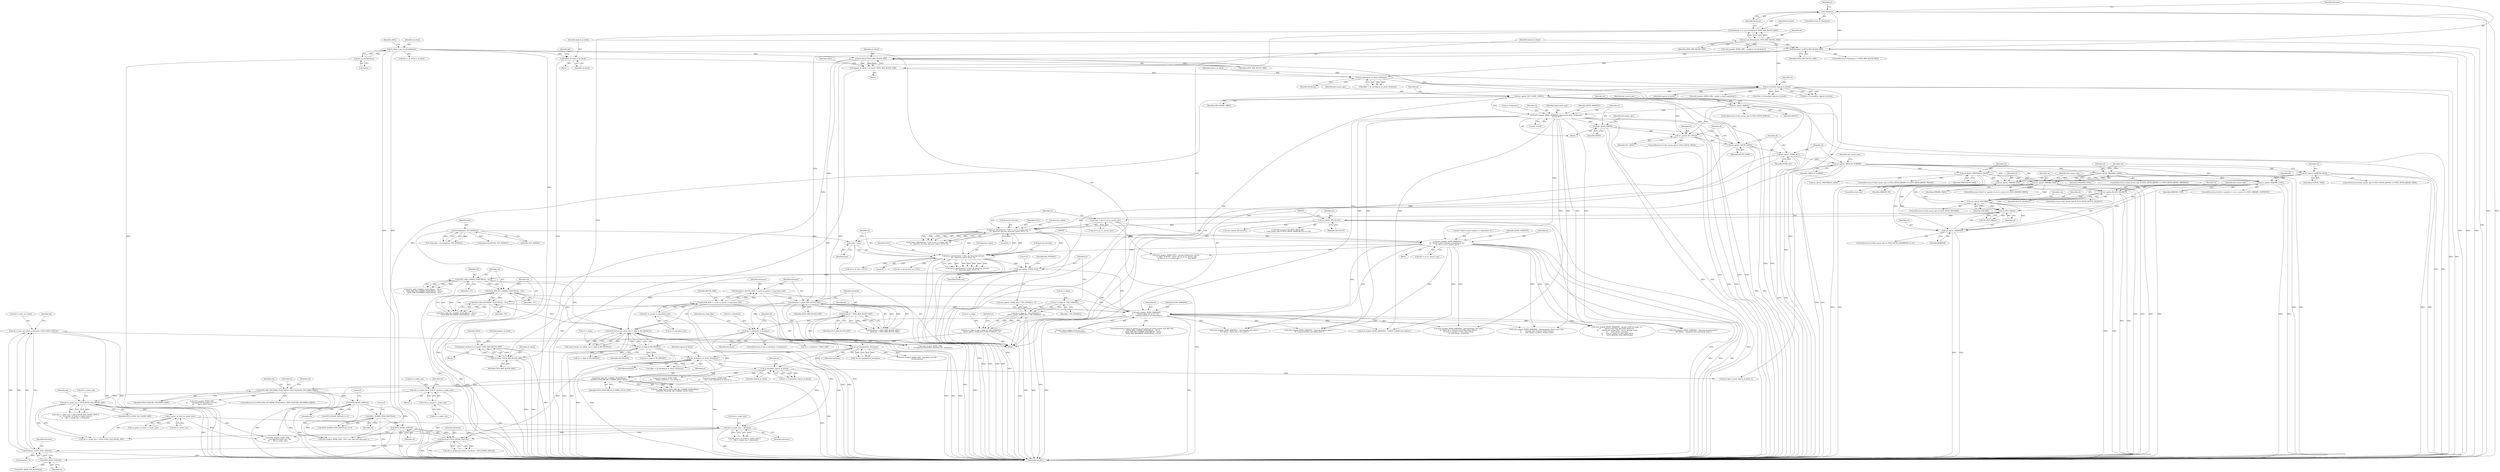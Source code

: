 digraph "0_linux_0449641130f5652b344ef6fa39fa019d7e94660a@pointer" {
"1000916" [label="(Call,sbi->s_desc_per_block = blocksize / EXT4_DESC_SIZE(sb))"];
"1000920" [label="(Call,blocksize / EXT4_DESC_SIZE(sb))"];
"1000894" [label="(Call,blocksize / EXT4_INODE_SIZE(sb))"];
"1000788" [label="(Call,sbi->s_inode_size > blocksize)"];
"1000784" [label="(Call,is_power_of_2(sbi->s_inode_size))"];
"1000777" [label="(Call,sbi->s_inode_size < EXT4_GOOD_OLD_INODE_SIZE)"];
"1000759" [label="(Call,sbi->s_inode_size = le16_to_cpu(es->s_inode_size))"];
"1000763" [label="(Call,le16_to_cpu(es->s_inode_size))"];
"1000643" [label="(Call,sb->s_blocksize != blocksize)"];
"1000629" [label="(Call,blocksize < EXT4_MIN_BLOCK_SIZE)"];
"1000619" [label="(Call,blocksize = BLOCK_SIZE << le32_to_cpu(es->s_log_block_size))"];
"1000621" [label="(Call,BLOCK_SIZE << le32_to_cpu(es->s_log_block_size))"];
"1000623" [label="(Call,le32_to_cpu(es->s_log_block_size))"];
"1000291" [label="(Call,sb_block * EXT4_MIN_BLOCK_SIZE)"];
"1000139" [label="(Call,sb_block = get_sb_block(&data))"];
"1000141" [label="(Call,get_sb_block(&data))"];
"1000285" [label="(Call,blocksize != EXT4_MIN_BLOCK_SIZE)"];
"1000276" [label="(Call,!blocksize)"];
"1000270" [label="(Call,blocksize = sb_min_blocksize(sb, EXT4_MIN_BLOCK_SIZE))"];
"1000272" [label="(Call,sb_min_blocksize(sb, EXT4_MIN_BLOCK_SIZE))"];
"1000632" [label="(Call,blocksize > EXT4_MAX_BLOCK_SIZE)"];
"1000670" [label="(Call,do_div(logical_sb_block, blocksize))"];
"1000663" [label="(Call,logical_sb_block = sb_block * EXT4_MIN_BLOCK_SIZE)"];
"1000665" [label="(Call,sb_block * EXT4_MIN_BLOCK_SIZE)"];
"1000651" [label="(Call,sb_set_blocksize(sb, blocksize))"];
"1000611" [label="(Call,ext4_feature_set_ok(sb, (sb->s_flags & MS_RDONLY)))"];
"1000599" [label="(Call,EXT4_HAS_RO_COMPAT_FEATURE(sb, ~0U))"];
"1000595" [label="(Call,EXT4_HAS_COMPAT_FEATURE(sb, ~0U))"];
"1000581" [label="(Call,test_opt(sb, POSIX_ACL))"];
"1000558" [label="(Call,parse_options((char *) data, sb, &journal_devnum,\n\t\t\t   &journal_ioprio, NULL, 0))"];
"1000559" [label="(Call,(char *) data)"];
"1000128" [label="(Call,kstrdup(data, GFP_KERNEL))"];
"1000547" [label="(Call,ext4_msg(sb, KERN_WARNING,\n\t\t\t \"failed to parse options in superblock: %s\",\n\t\t\t sbi->s_es->s_mount_opts))"];
"1000531" [label="(Call,parse_options((char *) sbi->s_es->s_mount_opts, sb,\n\t\t\t   &journal_devnum, &journal_ioprio, NULL, 0))"];
"1000532" [label="(Call,(char *) sbi->s_es->s_mount_opts)"];
"1000519" [label="(Call,IS_EXT3_SB(sb))"];
"1000464" [label="(Call,set_opt(sb, BLOCK_VALIDITY))"];
"1000457" [label="(Call,set_opt(sb, ERRORS_RO))"];
"1000408" [label="(Call,set_opt(sb, JOURNAL_DATA))"];
"1000399" [label="(Call,set_opt(sb, MBLK_IO_SUBMIT))"];
"1000396" [label="(Call,set_opt(sb, POSIX_ACL))"];
"1000393" [label="(Call,set_opt(sb, XATTR_USER))"];
"1000390" [label="(Call,set_opt(sb, NO_UID32))"];
"1000362" [label="(Call,set_opt(sb, INIT_INODE_TABLE))"];
"1000308" [label="(Call,sb_bread(sb, logical_sb_block))"];
"1000301" [label="(Call,logical_sb_block = sb_block)"];
"1000296" [label="(Call,do_div(logical_sb_block, blocksize))"];
"1000289" [label="(Call,logical_sb_block = sb_block * EXT4_MIN_BLOCK_SIZE)"];
"1000369" [label="(Call,set_opt(sb, DEBUG))"];
"1000383" [label="(Call,set_opt(sb, GRPID))"];
"1000377" [label="(Call,ext4_msg(sb, KERN_WARNING, deprecated_msg, \"bsdgroups\",\n\t\t\t\"2.6.38\"))"];
"1000418" [label="(Call,set_opt(sb, ORDERED_DATA))"];
"1000428" [label="(Call,set_opt(sb, WRITEBACK_DATA))"];
"1000440" [label="(Call,set_opt(sb, ERRORS_PANIC))"];
"1000453" [label="(Call,set_opt(sb, ERRORS_CONT))"];
"1000471" [label="(Call,set_opt(sb, DISCARD))"];
"1000513" [label="(Call,set_opt(sb, BARRIER))"];
"1000526" [label="(Call,set_opt(sb, DELALLOC))"];
"1000602" [label="(Call,EXT4_HAS_INCOMPAT_FEATURE(sb, ~0U))"];
"1000605" [label="(Call,ext4_msg(sb, KERN_WARNING,\n\t\t       \"feature flags set on rev 0 fs, \"\n\t\t       \"running e2fsck is recommended\"))"];
"1000613" [label="(Call,sb->s_flags & MS_RDONLY)"];
"1000570" [label="(Call,sb->s_flags = (sb->s_flags & ~MS_POSIXACL) |\n\t\t(test_opt(sb, POSIX_ACL) ? MS_POSIXACL : 0))"];
"1000574" [label="(Call,(sb->s_flags & ~MS_POSIXACL) |\n\t\t(test_opt(sb, POSIX_ACL) ? MS_POSIXACL : 0))"];
"1000575" [label="(Call,sb->s_flags & ~MS_POSIXACL)"];
"1000896" [label="(Call,EXT4_INODE_SIZE(sb))"];
"1000882" [label="(Call,EXT4_INODE_SIZE(sb))"];
"1000826" [label="(Call,EXT4_HAS_INCOMPAT_FEATURE(sb, EXT4_FEATURE_INCOMPAT_64BIT))"];
"1000718" [label="(Call,EXT4_HAS_RO_COMPAT_FEATURE(sb,\n\t\t\t\tEXT4_FEATURE_RO_COMPAT_HUGE_FILE))"];
"1000675" [label="(Call,sb_bread(sb, logical_sb_block))"];
"1000886" [label="(Call,EXT4_INODES_PER_GROUP(sb))"];
"1000922" [label="(Call,EXT4_DESC_SIZE(sb))"];
"1000781" [label="(Identifier,EXT4_GOOD_OLD_INODE_SIZE)"];
"1000547" [label="(Call,ext4_msg(sb, KERN_WARNING,\n\t\t\t \"failed to parse options in superblock: %s\",\n\t\t\t sbi->s_es->s_mount_opts))"];
"1002211" [label="(Call,sb->s_fs_info = NULL)"];
"1000769" [label="(Identifier,sbi)"];
"1000666" [label="(Identifier,sb_block)"];
"1000778" [label="(Call,sbi->s_inode_size)"];
"1000519" [label="(Call,IS_EXT3_SB(sb))"];
"1001532" [label="(Call,sb->s_flags & MS_RDONLY)"];
"1000600" [label="(Identifier,sb)"];
"1000622" [label="(Identifier,BLOCK_SIZE)"];
"1000563" [label="(Call,&journal_devnum)"];
"1000431" [label="(ControlStructure,if (le16_to_cpu(sbi->s_es->s_errors) == EXT4_ERRORS_PANIC))"];
"1000583" [label="(Identifier,POSIX_ACL)"];
"1000276" [label="(Call,!blocksize)"];
"1000633" [label="(Identifier,blocksize)"];
"1001165" [label="(Call,ext4_msg(sb, KERN_WARNING, \"groups count too large: %u \"\n\t\t       \"(block count %llu, first data block %u, \"\n\t\t       \"blocks per group %lu)\", sbi->s_groups_count,\n\t\t       ext4_blocks_count(es),\n\t\t       le32_to_cpu(es->s_first_data_block),\n\t\t       EXT4_BLOCKS_PER_GROUP(sb)))"];
"1000382" [label="(Literal,\"2.6.38\")"];
"1000897" [label="(Identifier,sb)"];
"1000430" [label="(Identifier,WRITEBACK_DATA)"];
"1000881" [label="(Call,EXT4_INODE_SIZE(sb) == 0)"];
"1001898" [label="(Call,ext4_msg(sb, KERN_WARNING, \"Ignoring dioread_nolock \"\n\t\t\t\t\"option - block size is too small\"))"];
"1000884" [label="(Literal,0)"];
"1000604" [label="(Identifier,~0U)"];
"1000883" [label="(Identifier,sb)"];
"1000270" [label="(Call,blocksize = sb_min_blocksize(sb, EXT4_MIN_BLOCK_SIZE))"];
"1000717" [label="(Identifier,has_huge_files)"];
"1000130" [label="(Identifier,GFP_KERNEL)"];
"1000653" [label="(Identifier,blocksize)"];
"1000716" [label="(Call,has_huge_files = EXT4_HAS_RO_COMPAT_FEATURE(sb,\n\t\t\t\tEXT4_FEATURE_RO_COMPAT_HUGE_FILE))"];
"1000665" [label="(Call,sb_block * EXT4_MIN_BLOCK_SIZE)"];
"1000585" [label="(Literal,0)"];
"1000271" [label="(Identifier,blocksize)"];
"1000580" [label="(Call,test_opt(sb, POSIX_ACL) ? MS_POSIXACL : 0)"];
"1000176" [label="(Call,kzalloc(sizeof(*sbi), GFP_KERNEL))"];
"1000378" [label="(Identifier,sb)"];
"1000634" [label="(Identifier,EXT4_MAX_BLOCK_SIZE)"];
"1000469" [label="(Identifier,def_mount_opts)"];
"1000624" [label="(Call,es->s_log_block_size)"];
"1000632" [label="(Call,blocksize > EXT4_MAX_BLOCK_SIZE)"];
"1000890" [label="(Call,sbi->s_inodes_per_block = blocksize / EXT4_INODE_SIZE(sb))"];
"1000603" [label="(Identifier,sb)"];
"1000568" [label="(Literal,0)"];
"1000567" [label="(Identifier,NULL)"];
"1000546" [label="(Block,)"];
"1000419" [label="(Identifier,sb)"];
"1000528" [label="(Identifier,DELALLOC)"];
"1000558" [label="(Call,parse_options((char *) data, sb, &journal_devnum,\n\t\t\t   &journal_ioprio, NULL, 0))"];
"1000280" [label="(Identifier,sb)"];
"1000457" [label="(Call,set_opt(sb, ERRORS_RO))"];
"1000436" [label="(Identifier,sbi)"];
"1000785" [label="(Call,sbi->s_inode_size)"];
"1000458" [label="(Identifier,sb)"];
"1000916" [label="(Call,sbi->s_desc_per_block = blocksize / EXT4_DESC_SIZE(sb))"];
"1000777" [label="(Call,sbi->s_inode_size < EXT4_GOOD_OLD_INODE_SIZE)"];
"1000397" [label="(Identifier,sb)"];
"1000388" [label="(Identifier,def_mount_opts)"];
"1000579" [label="(Identifier,~MS_POSIXACL)"];
"1000596" [label="(Identifier,sb)"];
"1000782" [label="(Call,(!is_power_of_2(sbi->s_inode_size)) ||\n\t\t    (sbi->s_inode_size > blocksize))"];
"1000942" [label="(Call,EXT4_ADDR_PER_BLOCK(sb))"];
"1000384" [label="(Identifier,sb)"];
"1000275" [label="(ControlStructure,if (!blocksize))"];
"1000285" [label="(Call,blocksize != EXT4_MIN_BLOCK_SIZE)"];
"1000377" [label="(Call,ext4_msg(sb, KERN_WARNING, deprecated_msg, \"bsdgroups\",\n\t\t\t\"2.6.38\"))"];
"1000549" [label="(Identifier,KERN_WARNING)"];
"1000534" [label="(Call,sbi->s_es->s_mount_opts)"];
"1000367" [label="(Identifier,def_mount_opts)"];
"1000530" [label="(Call,!parse_options((char *) sbi->s_es->s_mount_opts, sb,\n\t\t\t   &journal_devnum, &journal_ioprio, NULL, 0))"];
"1000595" [label="(Call,EXT4_HAS_COMPAT_FEATURE(sb, ~0U))"];
"1001865" [label="(Call,ext4_msg(sb, KERN_WARNING, \"Ignoring delalloc option - \"\n\t\t\t \"requested data journaling mode\"))"];
"1000594" [label="(Call,EXT4_HAS_COMPAT_FEATURE(sb, ~0U) ||\n\t     EXT4_HAS_RO_COMPAT_FEATURE(sb, ~0U) ||\n\t     EXT4_HAS_INCOMPAT_FEATURE(sb, ~0U))"];
"1000551" [label="(Call,sbi->s_es->s_mount_opts)"];
"1000309" [label="(Identifier,sb)"];
"1000786" [label="(Identifier,sbi)"];
"1000559" [label="(Call,(char *) data)"];
"1000888" [label="(Literal,0)"];
"1000362" [label="(Call,set_opt(sb, INIT_INODE_TABLE))"];
"1000279" [label="(Call,ext4_msg(sb, KERN_ERR, \"unable to set blocksize\"))"];
"1000289" [label="(Call,logical_sb_block = sb_block * EXT4_MIN_BLOCK_SIZE)"];
"1000561" [label="(Identifier,data)"];
"1000651" [label="(Call,sb_set_blocksize(sb, blocksize))"];
"1000917" [label="(Call,sbi->s_desc_per_block)"];
"1000126" [label="(Call,*orig_data = kstrdup(data, GFP_KERNEL))"];
"1001856" [label="(Call,test_opt(sb, DELALLOC))"];
"1000476" [label="(Identifier,sbi)"];
"1000584" [label="(Identifier,MS_POSIXACL)"];
"1000520" [label="(Identifier,sb)"];
"1000544" [label="(Identifier,NULL)"];
"1000467" [label="(ControlStructure,if (def_mount_opts & EXT4_DEFM_DISCARD))"];
"1000788" [label="(Call,sbi->s_inode_size > blocksize)"];
"1000759" [label="(Call,sbi->s_inode_size = le16_to_cpu(es->s_inode_size))"];
"1000147" [label="(Identifier,offset)"];
"1000527" [label="(Identifier,sb)"];
"1000574" [label="(Call,(sb->s_flags & ~MS_POSIXACL) |\n\t\t(test_opt(sb, POSIX_ACL) ? MS_POSIXACL : 0))"];
"1000682" [label="(Call,ext4_msg(sb, KERN_ERR,\n\t\t\t       \"Can't read superblock on 2nd try\"))"];
"1000664" [label="(Identifier,logical_sb_block)"];
"1000720" [label="(Identifier,EXT4_FEATURE_RO_COMPAT_HUGE_FILE)"];
"1000636" [label="(Call,ext4_msg(sb, KERN_ERR,\n\t\t       \"Unsupported filesystem blocksize %d\", blocksize))"];
"1001223" [label="(Call,sbi->s_group_desc == NULL)"];
"1000545" [label="(Literal,0)"];
"1000442" [label="(Identifier,ERRORS_PANIC)"];
"1000516" [label="(ControlStructure,if (!IS_EXT3_SB(sb) &&\n\t    ((def_mount_opts & EXT4_DEFM_NODELALLOC) == 0)))"];
"1000676" [label="(Identifier,sb)"];
"1000623" [label="(Call,le32_to_cpu(es->s_log_block_size))"];
"1000401" [label="(Identifier,MBLK_IO_SUBMIT)"];
"1000429" [label="(Identifier,sb)"];
"1001772" [label="(Call,sb->s_flags & MS_RDONLY)"];
"1000673" [label="(Call,bh = sb_bread(sb, logical_sb_block))"];
"1000718" [label="(Call,EXT4_HAS_RO_COMPAT_FEATURE(sb,\n\t\t\t\tEXT4_FEATURE_RO_COMPAT_HUGE_FILE))"];
"1000789" [label="(Call,sbi->s_inode_size)"];
"1000532" [label="(Call,(char *) sbi->s_es->s_mount_opts)"];
"1000894" [label="(Call,blocksize / EXT4_INODE_SIZE(sb))"];
"1001551" [label="(Call,set_opt(sb, WRITEBACK_DATA))"];
"1000644" [label="(Call,sb->s_blocksize)"];
"1002227" [label="(MethodReturn,RET)"];
"1000286" [label="(Identifier,blocksize)"];
"1000455" [label="(Identifier,ERRORS_CONT)"];
"1000619" [label="(Call,blocksize = BLOCK_SIZE << le32_to_cpu(es->s_log_block_size))"];
"1000758" [label="(Block,)"];
"1000548" [label="(Identifier,sb)"];
"1000655" [label="(Call,ext4_msg(sb, KERN_ERR, \"bad block size %d\",\n\t\t\t\t\tblocksize))"];
"1000652" [label="(Identifier,sb)"];
"1000227" [label="(Call,sbi->s_sb_block = sb_block)"];
"1000273" [label="(Identifier,sb)"];
"1000531" [label="(Call,parse_options((char *) sbi->s_es->s_mount_opts, sb,\n\t\t\t   &journal_devnum, &journal_ioprio, NULL, 0))"];
"1000526" [label="(Call,set_opt(sb, DELALLOC))"];
"1000472" [label="(Identifier,sb)"];
"1000312" [label="(Call,ext4_msg(sb, KERN_ERR, \"unable to read superblock\"))"];
"1000606" [label="(Identifier,sb)"];
"1000370" [label="(Identifier,sb)"];
"1000139" [label="(Call,sb_block = get_sb_block(&data))"];
"1000581" [label="(Call,test_opt(sb, POSIX_ACL))"];
"1001023" [label="(Call,blocksize * 8)"];
"1000620" [label="(Identifier,blocksize)"];
"1000456" [label="(ControlStructure,else)"];
"1000392" [label="(Identifier,NO_UID32)"];
"1000374" [label="(Identifier,def_mount_opts)"];
"1000514" [label="(Identifier,sb)"];
"1000408" [label="(Call,set_opt(sb, JOURNAL_DATA))"];
"1000441" [label="(Identifier,sb)"];
"1000711" [label="(Call,ext4_msg(sb, KERN_ERR,\n\t\t\t       \"Magic mismatch, very weird!\"))"];
"1000297" [label="(Identifier,logical_sb_block)"];
"1000668" [label="(Call,offset = do_div(logical_sb_block, blocksize))"];
"1000576" [label="(Call,sb->s_flags)"];
"1000828" [label="(Identifier,EXT4_FEATURE_INCOMPAT_64BIT)"];
"1000613" [label="(Call,sb->s_flags & MS_RDONLY)"];
"1000396" [label="(Call,set_opt(sb, POSIX_ACL))"];
"1000295" [label="(Identifier,offset)"];
"1000612" [label="(Identifier,sb)"];
"1002034" [label="(Call,ext4_msg(sb, KERN_INFO, \"mounted filesystem with%s. \"\n \t\t \"Opts: %s%s%s\", descr, sbi->s_es->s_mount_opts,\n \t\t *sbi->s_es->s_mount_opts ? \"; \" : \"\", orig_data))"];
"1000608" [label="(Literal,\"feature flags set on rev 0 fs, \"\n\t\t       \"running e2fsck is recommended\")"];
"1000860" [label="(Identifier,sbi)"];
"1000926" [label="(Identifier,sbi)"];
"1000440" [label="(Call,set_opt(sb, ERRORS_PANIC))"];
"1000849" [label="(Call,ext4_msg(sb, KERN_ERR,\n\t\t\t       \"unsupported descriptor size %lu\",\n\t\t\t       sbi->s_desc_size))"];
"1000614" [label="(Call,sb->s_flags)"];
"1000647" [label="(Identifier,blocksize)"];
"1000383" [label="(Call,set_opt(sb, GRPID))"];
"1000607" [label="(Identifier,KERN_WARNING)"];
"1000650" [label="(Call,!sb_set_blocksize(sb, blocksize))"];
"1000513" [label="(Call,set_opt(sb, BARRIER))"];
"1000597" [label="(Identifier,~0U)"];
"1000923" [label="(Identifier,sb)"];
"1000792" [label="(Identifier,blocksize)"];
"1000277" [label="(Identifier,blocksize)"];
"1000663" [label="(Call,logical_sb_block = sb_block * EXT4_MIN_BLOCK_SIZE)"];
"1000611" [label="(Call,ext4_feature_set_ok(sb, (sb->s_flags & MS_RDONLY)))"];
"1000124" [label="(Block,)"];
"1000667" [label="(Identifier,EXT4_MIN_BLOCK_SIZE)"];
"1000557" [label="(Call,!parse_options((char *) data, sb, &journal_devnum,\n\t\t\t   &journal_ioprio, NULL, 0))"];
"1000418" [label="(Call,set_opt(sb, ORDERED_DATA))"];
"1000294" [label="(Call,offset = do_div(logical_sb_block, blocksize))"];
"1000617" [label="(Identifier,MS_RDONLY)"];
"1000675" [label="(Call,sb_bread(sb, logical_sb_block))"];
"1000305" [label="(Call,!(bh = sb_bread(sb, logical_sb_block)))"];
"1000473" [label="(Identifier,DISCARD)"];
"1000542" [label="(Call,&journal_ioprio)"];
"1000363" [label="(Identifier,sb)"];
"1000886" [label="(Call,EXT4_INODES_PER_GROUP(sb))"];
"1000292" [label="(Identifier,sb_block)"];
"1000834" [label="(Identifier,sbi)"];
"1000274" [label="(Identifier,EXT4_MIN_BLOCK_SIZE)"];
"1000380" [label="(Identifier,deprecated_msg)"];
"1000672" [label="(Identifier,blocksize)"];
"1000784" [label="(Call,is_power_of_2(sbi->s_inode_size))"];
"1000140" [label="(Identifier,sb_block)"];
"1000582" [label="(Identifier,sb)"];
"1000365" [label="(ControlStructure,if (def_mount_opts & EXT4_DEFM_DEBUG))"];
"1000629" [label="(Call,blocksize < EXT4_MIN_BLOCK_SIZE)"];
"1000371" [label="(Identifier,DEBUG)"];
"1000920" [label="(Call,blocksize / EXT4_DESC_SIZE(sb))"];
"1000129" [label="(Identifier,data)"];
"1000308" [label="(Call,sb_bread(sb, logical_sb_block))"];
"1000539" [label="(Identifier,sb)"];
"1000803" [label="(Call,sbi->s_inode_size > EXT4_GOOD_OLD_INODE_SIZE)"];
"1002076" [label="(Call,ext4_msg(sb, KERN_ERR, \"VFS: Can't find ext4 filesystem\"))"];
"1000507" [label="(ControlStructure,if ((def_mount_opts & EXT4_DEFM_NOBARRIER) == 0))"];
"1000420" [label="(Identifier,ORDERED_DATA)"];
"1000882" [label="(Call,EXT4_INODE_SIZE(sb))"];
"1000376" [label="(Block,)"];
"1000825" [label="(ControlStructure,if (EXT4_HAS_INCOMPAT_FEATURE(sb, EXT4_FEATURE_INCOMPAT_64BIT)))"];
"1000885" [label="(Call,EXT4_INODES_PER_GROUP(sb) == 0)"];
"1000465" [label="(Identifier,sb)"];
"1000794" [label="(Call,ext4_msg(sb, KERN_ERR,\n\t\t\t       \"unsupported inode size: %d\",\n\t\t\t       sbi->s_inode_size))"];
"1000628" [label="(Call,blocksize < EXT4_MIN_BLOCK_SIZE ||\n\t    blocksize > EXT4_MAX_BLOCK_SIZE)"];
"1000307" [label="(Identifier,bh)"];
"1000630" [label="(Identifier,blocksize)"];
"1000369" [label="(Call,set_opt(sb, DEBUG))"];
"1000471" [label="(Call,set_opt(sb, DISCARD))"];
"1000410" [label="(Identifier,JOURNAL_DATA)"];
"1000405" [label="(Identifier,def_mount_opts)"];
"1000398" [label="(Identifier,POSIX_ACL)"];
"1000571" [label="(Call,sb->s_flags)"];
"1001072" [label="(Call,ext4_msg(sb, KERN_WARNING, \"CONFIG_LBDAF not enabled\"))"];
"1000272" [label="(Call,sb_min_blocksize(sb, EXT4_MIN_BLOCK_SIZE))"];
"1000601" [label="(Identifier,~0U)"];
"1000643" [label="(Call,sb->s_blocksize != blocksize)"];
"1000631" [label="(Identifier,EXT4_MIN_BLOCK_SIZE)"];
"1000409" [label="(Identifier,sb)"];
"1000300" [label="(Block,)"];
"1000293" [label="(Identifier,EXT4_MIN_BLOCK_SIZE)"];
"1000128" [label="(Call,kstrdup(data, GFP_KERNEL))"];
"1000570" [label="(Call,sb->s_flags = (sb->s_flags & ~MS_POSIXACL) |\n\t\t(test_opt(sb, POSIX_ACL) ? MS_POSIXACL : 0))"];
"1000562" [label="(Identifier,sb)"];
"1000453" [label="(Call,set_opt(sb, ERRORS_CONT))"];
"1000306" [label="(Call,bh = sb_bread(sb, logical_sb_block))"];
"1000379" [label="(Identifier,KERN_WARNING)"];
"1000444" [label="(ControlStructure,if (le16_to_cpu(sbi->s_es->s_errors) == EXT4_ERRORS_CONTINUE))"];
"1000301" [label="(Call,logical_sb_block = sb_block)"];
"1001124" [label="(Call,ext4_msg(sb, KERN_WARNING, \"bad geometry: first data\"\n\t\t\t \"block %u is beyond end of filesystem (%llu)\",\n\t\t\t le32_to_cpu(es->s_first_data_block),\n\t\t\t ext4_blocks_count(es)))"];
"1000428" [label="(Call,set_opt(sb, WRITEBACK_DATA))"];
"1000381" [label="(Literal,\"bsdgroups\")"];
"1000719" [label="(Identifier,sb)"];
"1000464" [label="(Call,set_opt(sb, BLOCK_VALIDITY))"];
"1000565" [label="(Call,&journal_ioprio)"];
"1000677" [label="(Identifier,logical_sb_block)"];
"1000394" [label="(Identifier,sb)"];
"1000670" [label="(Call,do_div(logical_sb_block, blocksize))"];
"1000393" [label="(Call,set_opt(sb, XATTR_USER))"];
"1000288" [label="(Block,)"];
"1000610" [label="(Call,!ext4_feature_set_ok(sb, (sb->s_flags & MS_RDONLY)))"];
"1000783" [label="(Call,!is_power_of_2(sbi->s_inode_size))"];
"1000895" [label="(Identifier,blocksize)"];
"1000896" [label="(Call,EXT4_INODE_SIZE(sb))"];
"1000290" [label="(Identifier,logical_sb_block)"];
"1000296" [label="(Call,do_div(logical_sb_block, blocksize))"];
"1000671" [label="(Identifier,logical_sb_block)"];
"1000462" [label="(Identifier,def_mount_opts)"];
"1000887" [label="(Identifier,sb)"];
"1000402" [label="(ControlStructure,if ((def_mount_opts & EXT4_DEFM_JMODE) == EXT4_DEFM_JMODE_DATA))"];
"1000291" [label="(Call,sb_block * EXT4_MIN_BLOCK_SIZE)"];
"1000763" [label="(Call,le16_to_cpu(es->s_inode_size))"];
"1000459" [label="(Identifier,ERRORS_RO)"];
"1000399" [label="(Call,set_opt(sb, MBLK_IO_SUBMIT))"];
"1000310" [label="(Identifier,logical_sb_block)"];
"1000298" [label="(Identifier,blocksize)"];
"1000303" [label="(Identifier,sb_block)"];
"1001107" [label="(Call,ext4_msg(sb, KERN_WARNING, \"bad geometry: block count %llu \"\n\t\t       \"exceeds size of device (%llu blocks)\",\n\t\t       ext4_blocks_count(es), blocks_count))"];
"1000412" [label="(ControlStructure,if ((def_mount_opts & EXT4_DEFM_JMODE) == EXT4_DEFM_JMODE_ORDERED))"];
"1000764" [label="(Call,es->s_inode_size)"];
"1000515" [label="(Identifier,BARRIER)"];
"1000550" [label="(Literal,\"failed to parse options in superblock: %s\")"];
"1000395" [label="(Identifier,XATTR_USER)"];
"1000922" [label="(Call,EXT4_DESC_SIZE(sb))"];
"1000642" [label="(ControlStructure,if (sb->s_blocksize != blocksize))"];
"1000598" [label="(Call,EXT4_HAS_RO_COMPAT_FEATURE(sb, ~0U) ||\n\t     EXT4_HAS_INCOMPAT_FEATURE(sb, ~0U))"];
"1000575" [label="(Call,sb->s_flags & ~MS_POSIXACL)"];
"1000386" [label="(ControlStructure,if (def_mount_opts & EXT4_DEFM_UID16))"];
"1000605" [label="(Call,ext4_msg(sb, KERN_WARNING,\n\t\t       \"feature flags set on rev 0 fs, \"\n\t\t       \"running e2fsck is recommended\"))"];
"1000284" [label="(ControlStructure,if (blocksize != EXT4_MIN_BLOCK_SIZE))"];
"1000390" [label="(Call,set_opt(sb, NO_UID32))"];
"1000921" [label="(Identifier,blocksize)"];
"1000466" [label="(Identifier,BLOCK_VALIDITY)"];
"1000760" [label="(Call,sbi->s_inode_size)"];
"1000648" [label="(Block,)"];
"1001884" [label="(Call,ext4_msg(sb, KERN_WARNING, \"Ignoring dioread_nolock \"\n\t\t\t\t\"option - requested data journaling mode\"))"];
"1000391" [label="(Identifier,sb)"];
"1000454" [label="(Identifier,sb)"];
"1000586" [label="(ControlStructure,if (le32_to_cpu(es->s_rev_level) == EXT4_GOOD_OLD_REV &&\n\t    (EXT4_HAS_COMPAT_FEATURE(sb, ~0U) ||\n\t     EXT4_HAS_RO_COMPAT_FEATURE(sb, ~0U) ||\n\t     EXT4_HAS_INCOMPAT_FEATURE(sb, ~0U))))"];
"1000599" [label="(Call,EXT4_HAS_RO_COMPAT_FEATURE(sb, ~0U))"];
"1000518" [label="(Call,!IS_EXT3_SB(sb))"];
"1000669" [label="(Identifier,offset)"];
"1000591" [label="(Identifier,es)"];
"1000142" [label="(Call,&data)"];
"1000540" [label="(Call,&journal_devnum)"];
"1001892" [label="(Call,sb->s_blocksize < PAGE_SIZE)"];
"1000460" [label="(ControlStructure,if (def_mount_opts & EXT4_DEFM_BLOCK_VALIDITY))"];
"1000826" [label="(Call,EXT4_HAS_INCOMPAT_FEATURE(sb, EXT4_FEATURE_INCOMPAT_64BIT))"];
"1000827" [label="(Identifier,sb)"];
"1000141" [label="(Call,get_sb_block(&data))"];
"1000302" [label="(Identifier,logical_sb_block)"];
"1000602" [label="(Call,EXT4_HAS_INCOMPAT_FEATURE(sb, ~0U))"];
"1001261" [label="(Call,descriptor_loc(sb, logical_sb_block, i))"];
"1000621" [label="(Call,BLOCK_SIZE << le32_to_cpu(es->s_log_block_size))"];
"1000385" [label="(Identifier,GRPID)"];
"1000776" [label="(Call,(sbi->s_inode_size < EXT4_GOOD_OLD_INODE_SIZE) ||\n\t\t    (!is_power_of_2(sbi->s_inode_size)) ||\n\t\t    (sbi->s_inode_size > blocksize))"];
"1000287" [label="(Identifier,EXT4_MIN_BLOCK_SIZE)"];
"1000400" [label="(Identifier,sb)"];
"1000364" [label="(Identifier,INIT_INODE_TABLE)"];
"1000422" [label="(ControlStructure,if ((def_mount_opts & EXT4_DEFM_JMODE) == EXT4_DEFM_JMODE_WBACK))"];
"1000916" -> "1000124"  [label="AST: "];
"1000916" -> "1000920"  [label="CFG: "];
"1000917" -> "1000916"  [label="AST: "];
"1000920" -> "1000916"  [label="AST: "];
"1000926" -> "1000916"  [label="CFG: "];
"1000916" -> "1002227"  [label="DDG: "];
"1000916" -> "1002227"  [label="DDG: "];
"1000920" -> "1000916"  [label="DDG: "];
"1000920" -> "1000916"  [label="DDG: "];
"1000920" -> "1000922"  [label="CFG: "];
"1000921" -> "1000920"  [label="AST: "];
"1000922" -> "1000920"  [label="AST: "];
"1000920" -> "1002227"  [label="DDG: "];
"1000894" -> "1000920"  [label="DDG: "];
"1000922" -> "1000920"  [label="DDG: "];
"1000920" -> "1001023"  [label="DDG: "];
"1000894" -> "1000890"  [label="AST: "];
"1000894" -> "1000896"  [label="CFG: "];
"1000895" -> "1000894"  [label="AST: "];
"1000896" -> "1000894"  [label="AST: "];
"1000890" -> "1000894"  [label="CFG: "];
"1000894" -> "1002227"  [label="DDG: "];
"1000894" -> "1002227"  [label="DDG: "];
"1000894" -> "1000890"  [label="DDG: "];
"1000894" -> "1000890"  [label="DDG: "];
"1000788" -> "1000894"  [label="DDG: "];
"1000643" -> "1000894"  [label="DDG: "];
"1000670" -> "1000894"  [label="DDG: "];
"1000896" -> "1000894"  [label="DDG: "];
"1000788" -> "1000782"  [label="AST: "];
"1000788" -> "1000792"  [label="CFG: "];
"1000789" -> "1000788"  [label="AST: "];
"1000792" -> "1000788"  [label="AST: "];
"1000782" -> "1000788"  [label="CFG: "];
"1000788" -> "1002227"  [label="DDG: "];
"1000788" -> "1000782"  [label="DDG: "];
"1000788" -> "1000782"  [label="DDG: "];
"1000784" -> "1000788"  [label="DDG: "];
"1000643" -> "1000788"  [label="DDG: "];
"1000670" -> "1000788"  [label="DDG: "];
"1000788" -> "1000794"  [label="DDG: "];
"1000788" -> "1000803"  [label="DDG: "];
"1000784" -> "1000783"  [label="AST: "];
"1000784" -> "1000785"  [label="CFG: "];
"1000785" -> "1000784"  [label="AST: "];
"1000783" -> "1000784"  [label="CFG: "];
"1000784" -> "1000783"  [label="DDG: "];
"1000777" -> "1000784"  [label="DDG: "];
"1000784" -> "1000794"  [label="DDG: "];
"1000784" -> "1000803"  [label="DDG: "];
"1000777" -> "1000776"  [label="AST: "];
"1000777" -> "1000781"  [label="CFG: "];
"1000778" -> "1000777"  [label="AST: "];
"1000781" -> "1000777"  [label="AST: "];
"1000786" -> "1000777"  [label="CFG: "];
"1000776" -> "1000777"  [label="CFG: "];
"1000777" -> "1002227"  [label="DDG: "];
"1000777" -> "1000776"  [label="DDG: "];
"1000777" -> "1000776"  [label="DDG: "];
"1000759" -> "1000777"  [label="DDG: "];
"1000777" -> "1000794"  [label="DDG: "];
"1000777" -> "1000803"  [label="DDG: "];
"1000777" -> "1000803"  [label="DDG: "];
"1000759" -> "1000758"  [label="AST: "];
"1000759" -> "1000763"  [label="CFG: "];
"1000760" -> "1000759"  [label="AST: "];
"1000763" -> "1000759"  [label="AST: "];
"1000769" -> "1000759"  [label="CFG: "];
"1000759" -> "1002227"  [label="DDG: "];
"1000763" -> "1000759"  [label="DDG: "];
"1000763" -> "1000764"  [label="CFG: "];
"1000764" -> "1000763"  [label="AST: "];
"1000763" -> "1002227"  [label="DDG: "];
"1000643" -> "1000642"  [label="AST: "];
"1000643" -> "1000647"  [label="CFG: "];
"1000644" -> "1000643"  [label="AST: "];
"1000647" -> "1000643"  [label="AST: "];
"1000652" -> "1000643"  [label="CFG: "];
"1000717" -> "1000643"  [label="CFG: "];
"1000643" -> "1002227"  [label="DDG: "];
"1000643" -> "1002227"  [label="DDG: "];
"1000643" -> "1002227"  [label="DDG: "];
"1000629" -> "1000643"  [label="DDG: "];
"1000632" -> "1000643"  [label="DDG: "];
"1000643" -> "1000651"  [label="DDG: "];
"1000643" -> "1001892"  [label="DDG: "];
"1000629" -> "1000628"  [label="AST: "];
"1000629" -> "1000631"  [label="CFG: "];
"1000630" -> "1000629"  [label="AST: "];
"1000631" -> "1000629"  [label="AST: "];
"1000633" -> "1000629"  [label="CFG: "];
"1000628" -> "1000629"  [label="CFG: "];
"1000629" -> "1002227"  [label="DDG: "];
"1000629" -> "1000628"  [label="DDG: "];
"1000629" -> "1000628"  [label="DDG: "];
"1000619" -> "1000629"  [label="DDG: "];
"1000291" -> "1000629"  [label="DDG: "];
"1000285" -> "1000629"  [label="DDG: "];
"1000629" -> "1000632"  [label="DDG: "];
"1000629" -> "1000636"  [label="DDG: "];
"1000629" -> "1000665"  [label="DDG: "];
"1000619" -> "1000124"  [label="AST: "];
"1000619" -> "1000621"  [label="CFG: "];
"1000620" -> "1000619"  [label="AST: "];
"1000621" -> "1000619"  [label="AST: "];
"1000630" -> "1000619"  [label="CFG: "];
"1000619" -> "1002227"  [label="DDG: "];
"1000621" -> "1000619"  [label="DDG: "];
"1000621" -> "1000619"  [label="DDG: "];
"1000621" -> "1000623"  [label="CFG: "];
"1000622" -> "1000621"  [label="AST: "];
"1000623" -> "1000621"  [label="AST: "];
"1000621" -> "1002227"  [label="DDG: "];
"1000621" -> "1002227"  [label="DDG: "];
"1000623" -> "1000621"  [label="DDG: "];
"1000623" -> "1000624"  [label="CFG: "];
"1000624" -> "1000623"  [label="AST: "];
"1000623" -> "1002227"  [label="DDG: "];
"1000291" -> "1000289"  [label="AST: "];
"1000291" -> "1000293"  [label="CFG: "];
"1000292" -> "1000291"  [label="AST: "];
"1000293" -> "1000291"  [label="AST: "];
"1000289" -> "1000291"  [label="CFG: "];
"1000291" -> "1002227"  [label="DDG: "];
"1000291" -> "1002227"  [label="DDG: "];
"1000291" -> "1000289"  [label="DDG: "];
"1000291" -> "1000289"  [label="DDG: "];
"1000139" -> "1000291"  [label="DDG: "];
"1000285" -> "1000291"  [label="DDG: "];
"1000291" -> "1000665"  [label="DDG: "];
"1000139" -> "1000124"  [label="AST: "];
"1000139" -> "1000141"  [label="CFG: "];
"1000140" -> "1000139"  [label="AST: "];
"1000141" -> "1000139"  [label="AST: "];
"1000147" -> "1000139"  [label="CFG: "];
"1000139" -> "1002227"  [label="DDG: "];
"1000139" -> "1002227"  [label="DDG: "];
"1000141" -> "1000139"  [label="DDG: "];
"1000139" -> "1000227"  [label="DDG: "];
"1000139" -> "1000301"  [label="DDG: "];
"1000139" -> "1000665"  [label="DDG: "];
"1000141" -> "1000142"  [label="CFG: "];
"1000142" -> "1000141"  [label="AST: "];
"1000141" -> "1002227"  [label="DDG: "];
"1000285" -> "1000284"  [label="AST: "];
"1000285" -> "1000287"  [label="CFG: "];
"1000286" -> "1000285"  [label="AST: "];
"1000287" -> "1000285"  [label="AST: "];
"1000290" -> "1000285"  [label="CFG: "];
"1000302" -> "1000285"  [label="CFG: "];
"1000285" -> "1002227"  [label="DDG: "];
"1000285" -> "1002227"  [label="DDG: "];
"1000285" -> "1002227"  [label="DDG: "];
"1000276" -> "1000285"  [label="DDG: "];
"1000272" -> "1000285"  [label="DDG: "];
"1000285" -> "1000296"  [label="DDG: "];
"1000276" -> "1000275"  [label="AST: "];
"1000276" -> "1000277"  [label="CFG: "];
"1000277" -> "1000276"  [label="AST: "];
"1000280" -> "1000276"  [label="CFG: "];
"1000286" -> "1000276"  [label="CFG: "];
"1000276" -> "1002227"  [label="DDG: "];
"1000276" -> "1002227"  [label="DDG: "];
"1000270" -> "1000276"  [label="DDG: "];
"1000270" -> "1000124"  [label="AST: "];
"1000270" -> "1000272"  [label="CFG: "];
"1000271" -> "1000270"  [label="AST: "];
"1000272" -> "1000270"  [label="AST: "];
"1000277" -> "1000270"  [label="CFG: "];
"1000270" -> "1002227"  [label="DDG: "];
"1000272" -> "1000270"  [label="DDG: "];
"1000272" -> "1000270"  [label="DDG: "];
"1000272" -> "1000274"  [label="CFG: "];
"1000273" -> "1000272"  [label="AST: "];
"1000274" -> "1000272"  [label="AST: "];
"1000272" -> "1002227"  [label="DDG: "];
"1000272" -> "1000279"  [label="DDG: "];
"1000272" -> "1000308"  [label="DDG: "];
"1000632" -> "1000628"  [label="AST: "];
"1000632" -> "1000634"  [label="CFG: "];
"1000633" -> "1000632"  [label="AST: "];
"1000634" -> "1000632"  [label="AST: "];
"1000628" -> "1000632"  [label="CFG: "];
"1000632" -> "1002227"  [label="DDG: "];
"1000632" -> "1000628"  [label="DDG: "];
"1000632" -> "1000628"  [label="DDG: "];
"1000632" -> "1000636"  [label="DDG: "];
"1000670" -> "1000668"  [label="AST: "];
"1000670" -> "1000672"  [label="CFG: "];
"1000671" -> "1000670"  [label="AST: "];
"1000672" -> "1000670"  [label="AST: "];
"1000668" -> "1000670"  [label="CFG: "];
"1000670" -> "1002227"  [label="DDG: "];
"1000670" -> "1000668"  [label="DDG: "];
"1000670" -> "1000668"  [label="DDG: "];
"1000663" -> "1000670"  [label="DDG: "];
"1000651" -> "1000670"  [label="DDG: "];
"1000670" -> "1000675"  [label="DDG: "];
"1000663" -> "1000648"  [label="AST: "];
"1000663" -> "1000665"  [label="CFG: "];
"1000664" -> "1000663"  [label="AST: "];
"1000665" -> "1000663"  [label="AST: "];
"1000669" -> "1000663"  [label="CFG: "];
"1000663" -> "1002227"  [label="DDG: "];
"1000665" -> "1000663"  [label="DDG: "];
"1000665" -> "1000663"  [label="DDG: "];
"1000665" -> "1000667"  [label="CFG: "];
"1000666" -> "1000665"  [label="AST: "];
"1000667" -> "1000665"  [label="AST: "];
"1000665" -> "1002227"  [label="DDG: "];
"1000665" -> "1002227"  [label="DDG: "];
"1000651" -> "1000650"  [label="AST: "];
"1000651" -> "1000653"  [label="CFG: "];
"1000652" -> "1000651"  [label="AST: "];
"1000653" -> "1000651"  [label="AST: "];
"1000650" -> "1000651"  [label="CFG: "];
"1000651" -> "1000650"  [label="DDG: "];
"1000651" -> "1000650"  [label="DDG: "];
"1000611" -> "1000651"  [label="DDG: "];
"1000651" -> "1000655"  [label="DDG: "];
"1000651" -> "1000655"  [label="DDG: "];
"1000651" -> "1000675"  [label="DDG: "];
"1000611" -> "1000610"  [label="AST: "];
"1000611" -> "1000613"  [label="CFG: "];
"1000612" -> "1000611"  [label="AST: "];
"1000613" -> "1000611"  [label="AST: "];
"1000610" -> "1000611"  [label="CFG: "];
"1000611" -> "1002227"  [label="DDG: "];
"1000611" -> "1002227"  [label="DDG: "];
"1000611" -> "1000610"  [label="DDG: "];
"1000611" -> "1000610"  [label="DDG: "];
"1000599" -> "1000611"  [label="DDG: "];
"1000595" -> "1000611"  [label="DDG: "];
"1000581" -> "1000611"  [label="DDG: "];
"1000602" -> "1000611"  [label="DDG: "];
"1000605" -> "1000611"  [label="DDG: "];
"1000613" -> "1000611"  [label="DDG: "];
"1000613" -> "1000611"  [label="DDG: "];
"1000611" -> "1000636"  [label="DDG: "];
"1000611" -> "1000718"  [label="DDG: "];
"1000599" -> "1000598"  [label="AST: "];
"1000599" -> "1000601"  [label="CFG: "];
"1000600" -> "1000599"  [label="AST: "];
"1000601" -> "1000599"  [label="AST: "];
"1000603" -> "1000599"  [label="CFG: "];
"1000598" -> "1000599"  [label="CFG: "];
"1000599" -> "1002227"  [label="DDG: "];
"1000599" -> "1000598"  [label="DDG: "];
"1000599" -> "1000598"  [label="DDG: "];
"1000595" -> "1000599"  [label="DDG: "];
"1000595" -> "1000599"  [label="DDG: "];
"1000599" -> "1000602"  [label="DDG: "];
"1000599" -> "1000602"  [label="DDG: "];
"1000599" -> "1000605"  [label="DDG: "];
"1000595" -> "1000594"  [label="AST: "];
"1000595" -> "1000597"  [label="CFG: "];
"1000596" -> "1000595"  [label="AST: "];
"1000597" -> "1000595"  [label="AST: "];
"1000600" -> "1000595"  [label="CFG: "];
"1000594" -> "1000595"  [label="CFG: "];
"1000595" -> "1002227"  [label="DDG: "];
"1000595" -> "1000594"  [label="DDG: "];
"1000595" -> "1000594"  [label="DDG: "];
"1000581" -> "1000595"  [label="DDG: "];
"1000595" -> "1000605"  [label="DDG: "];
"1000581" -> "1000580"  [label="AST: "];
"1000581" -> "1000583"  [label="CFG: "];
"1000582" -> "1000581"  [label="AST: "];
"1000583" -> "1000581"  [label="AST: "];
"1000584" -> "1000581"  [label="CFG: "];
"1000585" -> "1000581"  [label="CFG: "];
"1000581" -> "1002227"  [label="DDG: "];
"1000558" -> "1000581"  [label="DDG: "];
"1000396" -> "1000581"  [label="DDG: "];
"1000581" -> "1000605"  [label="DDG: "];
"1000558" -> "1000557"  [label="AST: "];
"1000558" -> "1000568"  [label="CFG: "];
"1000559" -> "1000558"  [label="AST: "];
"1000562" -> "1000558"  [label="AST: "];
"1000563" -> "1000558"  [label="AST: "];
"1000565" -> "1000558"  [label="AST: "];
"1000567" -> "1000558"  [label="AST: "];
"1000568" -> "1000558"  [label="AST: "];
"1000557" -> "1000558"  [label="CFG: "];
"1000558" -> "1002227"  [label="DDG: "];
"1000558" -> "1002227"  [label="DDG: "];
"1000558" -> "1002227"  [label="DDG: "];
"1000558" -> "1002227"  [label="DDG: "];
"1000558" -> "1000557"  [label="DDG: "];
"1000558" -> "1000557"  [label="DDG: "];
"1000558" -> "1000557"  [label="DDG: "];
"1000558" -> "1000557"  [label="DDG: "];
"1000558" -> "1000557"  [label="DDG: "];
"1000558" -> "1000557"  [label="DDG: "];
"1000559" -> "1000558"  [label="DDG: "];
"1000547" -> "1000558"  [label="DDG: "];
"1000531" -> "1000558"  [label="DDG: "];
"1000531" -> "1000558"  [label="DDG: "];
"1000531" -> "1000558"  [label="DDG: "];
"1000531" -> "1000558"  [label="DDG: "];
"1000558" -> "1001223"  [label="DDG: "];
"1000558" -> "1002211"  [label="DDG: "];
"1000559" -> "1000561"  [label="CFG: "];
"1000560" -> "1000559"  [label="AST: "];
"1000561" -> "1000559"  [label="AST: "];
"1000562" -> "1000559"  [label="CFG: "];
"1000559" -> "1002227"  [label="DDG: "];
"1000128" -> "1000559"  [label="DDG: "];
"1000128" -> "1000126"  [label="AST: "];
"1000128" -> "1000130"  [label="CFG: "];
"1000129" -> "1000128"  [label="AST: "];
"1000130" -> "1000128"  [label="AST: "];
"1000126" -> "1000128"  [label="CFG: "];
"1000128" -> "1002227"  [label="DDG: "];
"1000128" -> "1000126"  [label="DDG: "];
"1000128" -> "1000126"  [label="DDG: "];
"1000128" -> "1000176"  [label="DDG: "];
"1000547" -> "1000546"  [label="AST: "];
"1000547" -> "1000551"  [label="CFG: "];
"1000548" -> "1000547"  [label="AST: "];
"1000549" -> "1000547"  [label="AST: "];
"1000550" -> "1000547"  [label="AST: "];
"1000551" -> "1000547"  [label="AST: "];
"1000560" -> "1000547"  [label="CFG: "];
"1000547" -> "1002227"  [label="DDG: "];
"1000547" -> "1002227"  [label="DDG: "];
"1000547" -> "1002227"  [label="DDG: "];
"1000531" -> "1000547"  [label="DDG: "];
"1000377" -> "1000547"  [label="DDG: "];
"1000532" -> "1000547"  [label="DDG: "];
"1000547" -> "1000605"  [label="DDG: "];
"1000547" -> "1001072"  [label="DDG: "];
"1000547" -> "1001107"  [label="DDG: "];
"1000547" -> "1001124"  [label="DDG: "];
"1000547" -> "1001165"  [label="DDG: "];
"1000547" -> "1001865"  [label="DDG: "];
"1000547" -> "1001884"  [label="DDG: "];
"1000547" -> "1001898"  [label="DDG: "];
"1000547" -> "1002034"  [label="DDG: "];
"1000531" -> "1000530"  [label="AST: "];
"1000531" -> "1000545"  [label="CFG: "];
"1000532" -> "1000531"  [label="AST: "];
"1000539" -> "1000531"  [label="AST: "];
"1000540" -> "1000531"  [label="AST: "];
"1000542" -> "1000531"  [label="AST: "];
"1000544" -> "1000531"  [label="AST: "];
"1000545" -> "1000531"  [label="AST: "];
"1000530" -> "1000531"  [label="CFG: "];
"1000531" -> "1002227"  [label="DDG: "];
"1000531" -> "1000530"  [label="DDG: "];
"1000531" -> "1000530"  [label="DDG: "];
"1000531" -> "1000530"  [label="DDG: "];
"1000531" -> "1000530"  [label="DDG: "];
"1000531" -> "1000530"  [label="DDG: "];
"1000531" -> "1000530"  [label="DDG: "];
"1000532" -> "1000531"  [label="DDG: "];
"1000519" -> "1000531"  [label="DDG: "];
"1000526" -> "1000531"  [label="DDG: "];
"1000532" -> "1000534"  [label="CFG: "];
"1000533" -> "1000532"  [label="AST: "];
"1000534" -> "1000532"  [label="AST: "];
"1000539" -> "1000532"  [label="CFG: "];
"1000532" -> "1002227"  [label="DDG: "];
"1000532" -> "1002034"  [label="DDG: "];
"1000519" -> "1000518"  [label="AST: "];
"1000519" -> "1000520"  [label="CFG: "];
"1000520" -> "1000519"  [label="AST: "];
"1000518" -> "1000519"  [label="CFG: "];
"1000519" -> "1000518"  [label="DDG: "];
"1000464" -> "1000519"  [label="DDG: "];
"1000471" -> "1000519"  [label="DDG: "];
"1000513" -> "1000519"  [label="DDG: "];
"1000457" -> "1000519"  [label="DDG: "];
"1000440" -> "1000519"  [label="DDG: "];
"1000453" -> "1000519"  [label="DDG: "];
"1000519" -> "1000526"  [label="DDG: "];
"1000464" -> "1000460"  [label="AST: "];
"1000464" -> "1000466"  [label="CFG: "];
"1000465" -> "1000464"  [label="AST: "];
"1000466" -> "1000464"  [label="AST: "];
"1000469" -> "1000464"  [label="CFG: "];
"1000464" -> "1002227"  [label="DDG: "];
"1000464" -> "1002227"  [label="DDG: "];
"1000457" -> "1000464"  [label="DDG: "];
"1000440" -> "1000464"  [label="DDG: "];
"1000453" -> "1000464"  [label="DDG: "];
"1000464" -> "1000471"  [label="DDG: "];
"1000464" -> "1000513"  [label="DDG: "];
"1000457" -> "1000456"  [label="AST: "];
"1000457" -> "1000459"  [label="CFG: "];
"1000458" -> "1000457"  [label="AST: "];
"1000459" -> "1000457"  [label="AST: "];
"1000462" -> "1000457"  [label="CFG: "];
"1000457" -> "1002227"  [label="DDG: "];
"1000457" -> "1002227"  [label="DDG: "];
"1000408" -> "1000457"  [label="DDG: "];
"1000399" -> "1000457"  [label="DDG: "];
"1000418" -> "1000457"  [label="DDG: "];
"1000428" -> "1000457"  [label="DDG: "];
"1000457" -> "1000471"  [label="DDG: "];
"1000457" -> "1000513"  [label="DDG: "];
"1000408" -> "1000402"  [label="AST: "];
"1000408" -> "1000410"  [label="CFG: "];
"1000409" -> "1000408"  [label="AST: "];
"1000410" -> "1000408"  [label="AST: "];
"1000436" -> "1000408"  [label="CFG: "];
"1000408" -> "1002227"  [label="DDG: "];
"1000408" -> "1002227"  [label="DDG: "];
"1000399" -> "1000408"  [label="DDG: "];
"1000408" -> "1000440"  [label="DDG: "];
"1000408" -> "1000453"  [label="DDG: "];
"1000399" -> "1000124"  [label="AST: "];
"1000399" -> "1000401"  [label="CFG: "];
"1000400" -> "1000399"  [label="AST: "];
"1000401" -> "1000399"  [label="AST: "];
"1000405" -> "1000399"  [label="CFG: "];
"1000399" -> "1002227"  [label="DDG: "];
"1000399" -> "1002227"  [label="DDG: "];
"1000396" -> "1000399"  [label="DDG: "];
"1000399" -> "1000418"  [label="DDG: "];
"1000399" -> "1000428"  [label="DDG: "];
"1000399" -> "1000440"  [label="DDG: "];
"1000399" -> "1000453"  [label="DDG: "];
"1000396" -> "1000124"  [label="AST: "];
"1000396" -> "1000398"  [label="CFG: "];
"1000397" -> "1000396"  [label="AST: "];
"1000398" -> "1000396"  [label="AST: "];
"1000400" -> "1000396"  [label="CFG: "];
"1000396" -> "1002227"  [label="DDG: "];
"1000396" -> "1002227"  [label="DDG: "];
"1000393" -> "1000396"  [label="DDG: "];
"1000393" -> "1000124"  [label="AST: "];
"1000393" -> "1000395"  [label="CFG: "];
"1000394" -> "1000393"  [label="AST: "];
"1000395" -> "1000393"  [label="AST: "];
"1000397" -> "1000393"  [label="CFG: "];
"1000393" -> "1002227"  [label="DDG: "];
"1000393" -> "1002227"  [label="DDG: "];
"1000390" -> "1000393"  [label="DDG: "];
"1000362" -> "1000393"  [label="DDG: "];
"1000369" -> "1000393"  [label="DDG: "];
"1000383" -> "1000393"  [label="DDG: "];
"1000390" -> "1000386"  [label="AST: "];
"1000390" -> "1000392"  [label="CFG: "];
"1000391" -> "1000390"  [label="AST: "];
"1000392" -> "1000390"  [label="AST: "];
"1000394" -> "1000390"  [label="CFG: "];
"1000390" -> "1002227"  [label="DDG: "];
"1000390" -> "1002227"  [label="DDG: "];
"1000362" -> "1000390"  [label="DDG: "];
"1000369" -> "1000390"  [label="DDG: "];
"1000383" -> "1000390"  [label="DDG: "];
"1000362" -> "1000124"  [label="AST: "];
"1000362" -> "1000364"  [label="CFG: "];
"1000363" -> "1000362"  [label="AST: "];
"1000364" -> "1000362"  [label="AST: "];
"1000367" -> "1000362"  [label="CFG: "];
"1000362" -> "1002227"  [label="DDG: "];
"1000362" -> "1002227"  [label="DDG: "];
"1000308" -> "1000362"  [label="DDG: "];
"1000362" -> "1000369"  [label="DDG: "];
"1000362" -> "1000377"  [label="DDG: "];
"1000308" -> "1000306"  [label="AST: "];
"1000308" -> "1000310"  [label="CFG: "];
"1000309" -> "1000308"  [label="AST: "];
"1000310" -> "1000308"  [label="AST: "];
"1000306" -> "1000308"  [label="CFG: "];
"1000308" -> "1002227"  [label="DDG: "];
"1000308" -> "1002227"  [label="DDG: "];
"1000308" -> "1000305"  [label="DDG: "];
"1000308" -> "1000305"  [label="DDG: "];
"1000308" -> "1000306"  [label="DDG: "];
"1000308" -> "1000306"  [label="DDG: "];
"1000301" -> "1000308"  [label="DDG: "];
"1000296" -> "1000308"  [label="DDG: "];
"1000308" -> "1000312"  [label="DDG: "];
"1000308" -> "1001261"  [label="DDG: "];
"1000308" -> "1002076"  [label="DDG: "];
"1000301" -> "1000300"  [label="AST: "];
"1000301" -> "1000303"  [label="CFG: "];
"1000302" -> "1000301"  [label="AST: "];
"1000303" -> "1000301"  [label="AST: "];
"1000307" -> "1000301"  [label="CFG: "];
"1000301" -> "1002227"  [label="DDG: "];
"1000296" -> "1000294"  [label="AST: "];
"1000296" -> "1000298"  [label="CFG: "];
"1000297" -> "1000296"  [label="AST: "];
"1000298" -> "1000296"  [label="AST: "];
"1000294" -> "1000296"  [label="CFG: "];
"1000296" -> "1002227"  [label="DDG: "];
"1000296" -> "1000294"  [label="DDG: "];
"1000296" -> "1000294"  [label="DDG: "];
"1000289" -> "1000296"  [label="DDG: "];
"1000289" -> "1000288"  [label="AST: "];
"1000290" -> "1000289"  [label="AST: "];
"1000295" -> "1000289"  [label="CFG: "];
"1000289" -> "1002227"  [label="DDG: "];
"1000369" -> "1000365"  [label="AST: "];
"1000369" -> "1000371"  [label="CFG: "];
"1000370" -> "1000369"  [label="AST: "];
"1000371" -> "1000369"  [label="AST: "];
"1000374" -> "1000369"  [label="CFG: "];
"1000369" -> "1002227"  [label="DDG: "];
"1000369" -> "1002227"  [label="DDG: "];
"1000369" -> "1000377"  [label="DDG: "];
"1000383" -> "1000376"  [label="AST: "];
"1000383" -> "1000385"  [label="CFG: "];
"1000384" -> "1000383"  [label="AST: "];
"1000385" -> "1000383"  [label="AST: "];
"1000388" -> "1000383"  [label="CFG: "];
"1000383" -> "1002227"  [label="DDG: "];
"1000383" -> "1002227"  [label="DDG: "];
"1000377" -> "1000383"  [label="DDG: "];
"1000377" -> "1000376"  [label="AST: "];
"1000377" -> "1000382"  [label="CFG: "];
"1000378" -> "1000377"  [label="AST: "];
"1000379" -> "1000377"  [label="AST: "];
"1000380" -> "1000377"  [label="AST: "];
"1000381" -> "1000377"  [label="AST: "];
"1000382" -> "1000377"  [label="AST: "];
"1000384" -> "1000377"  [label="CFG: "];
"1000377" -> "1002227"  [label="DDG: "];
"1000377" -> "1002227"  [label="DDG: "];
"1000377" -> "1002227"  [label="DDG: "];
"1000377" -> "1000605"  [label="DDG: "];
"1000377" -> "1001072"  [label="DDG: "];
"1000377" -> "1001107"  [label="DDG: "];
"1000377" -> "1001124"  [label="DDG: "];
"1000377" -> "1001165"  [label="DDG: "];
"1000377" -> "1001865"  [label="DDG: "];
"1000377" -> "1001884"  [label="DDG: "];
"1000377" -> "1001898"  [label="DDG: "];
"1000418" -> "1000412"  [label="AST: "];
"1000418" -> "1000420"  [label="CFG: "];
"1000419" -> "1000418"  [label="AST: "];
"1000420" -> "1000418"  [label="AST: "];
"1000436" -> "1000418"  [label="CFG: "];
"1000418" -> "1002227"  [label="DDG: "];
"1000418" -> "1002227"  [label="DDG: "];
"1000418" -> "1000440"  [label="DDG: "];
"1000418" -> "1000453"  [label="DDG: "];
"1000428" -> "1000422"  [label="AST: "];
"1000428" -> "1000430"  [label="CFG: "];
"1000429" -> "1000428"  [label="AST: "];
"1000430" -> "1000428"  [label="AST: "];
"1000436" -> "1000428"  [label="CFG: "];
"1000428" -> "1002227"  [label="DDG: "];
"1000428" -> "1002227"  [label="DDG: "];
"1000428" -> "1000440"  [label="DDG: "];
"1000428" -> "1000453"  [label="DDG: "];
"1000428" -> "1001551"  [label="DDG: "];
"1000440" -> "1000431"  [label="AST: "];
"1000440" -> "1000442"  [label="CFG: "];
"1000441" -> "1000440"  [label="AST: "];
"1000442" -> "1000440"  [label="AST: "];
"1000462" -> "1000440"  [label="CFG: "];
"1000440" -> "1002227"  [label="DDG: "];
"1000440" -> "1002227"  [label="DDG: "];
"1000440" -> "1000471"  [label="DDG: "];
"1000440" -> "1000513"  [label="DDG: "];
"1000453" -> "1000444"  [label="AST: "];
"1000453" -> "1000455"  [label="CFG: "];
"1000454" -> "1000453"  [label="AST: "];
"1000455" -> "1000453"  [label="AST: "];
"1000462" -> "1000453"  [label="CFG: "];
"1000453" -> "1002227"  [label="DDG: "];
"1000453" -> "1002227"  [label="DDG: "];
"1000453" -> "1000471"  [label="DDG: "];
"1000453" -> "1000513"  [label="DDG: "];
"1000471" -> "1000467"  [label="AST: "];
"1000471" -> "1000473"  [label="CFG: "];
"1000472" -> "1000471"  [label="AST: "];
"1000473" -> "1000471"  [label="AST: "];
"1000476" -> "1000471"  [label="CFG: "];
"1000471" -> "1002227"  [label="DDG: "];
"1000471" -> "1002227"  [label="DDG: "];
"1000471" -> "1000513"  [label="DDG: "];
"1000513" -> "1000507"  [label="AST: "];
"1000513" -> "1000515"  [label="CFG: "];
"1000514" -> "1000513"  [label="AST: "];
"1000515" -> "1000513"  [label="AST: "];
"1000520" -> "1000513"  [label="CFG: "];
"1000513" -> "1002227"  [label="DDG: "];
"1000513" -> "1002227"  [label="DDG: "];
"1000526" -> "1000516"  [label="AST: "];
"1000526" -> "1000528"  [label="CFG: "];
"1000527" -> "1000526"  [label="AST: "];
"1000528" -> "1000526"  [label="AST: "];
"1000533" -> "1000526"  [label="CFG: "];
"1000526" -> "1002227"  [label="DDG: "];
"1000526" -> "1002227"  [label="DDG: "];
"1000526" -> "1001856"  [label="DDG: "];
"1000602" -> "1000598"  [label="AST: "];
"1000602" -> "1000604"  [label="CFG: "];
"1000603" -> "1000602"  [label="AST: "];
"1000604" -> "1000602"  [label="AST: "];
"1000598" -> "1000602"  [label="CFG: "];
"1000602" -> "1002227"  [label="DDG: "];
"1000602" -> "1000598"  [label="DDG: "];
"1000602" -> "1000598"  [label="DDG: "];
"1000602" -> "1000605"  [label="DDG: "];
"1000605" -> "1000586"  [label="AST: "];
"1000605" -> "1000608"  [label="CFG: "];
"1000606" -> "1000605"  [label="AST: "];
"1000607" -> "1000605"  [label="AST: "];
"1000608" -> "1000605"  [label="AST: "];
"1000612" -> "1000605"  [label="CFG: "];
"1000605" -> "1002227"  [label="DDG: "];
"1000605" -> "1002227"  [label="DDG: "];
"1000605" -> "1001072"  [label="DDG: "];
"1000605" -> "1001107"  [label="DDG: "];
"1000605" -> "1001124"  [label="DDG: "];
"1000605" -> "1001165"  [label="DDG: "];
"1000605" -> "1001865"  [label="DDG: "];
"1000605" -> "1001884"  [label="DDG: "];
"1000605" -> "1001898"  [label="DDG: "];
"1000613" -> "1000617"  [label="CFG: "];
"1000614" -> "1000613"  [label="AST: "];
"1000617" -> "1000613"  [label="AST: "];
"1000613" -> "1002227"  [label="DDG: "];
"1000613" -> "1002227"  [label="DDG: "];
"1000570" -> "1000613"  [label="DDG: "];
"1000613" -> "1001532"  [label="DDG: "];
"1000613" -> "1001532"  [label="DDG: "];
"1000613" -> "1001772"  [label="DDG: "];
"1000613" -> "1001772"  [label="DDG: "];
"1000570" -> "1000124"  [label="AST: "];
"1000570" -> "1000574"  [label="CFG: "];
"1000571" -> "1000570"  [label="AST: "];
"1000574" -> "1000570"  [label="AST: "];
"1000591" -> "1000570"  [label="CFG: "];
"1000570" -> "1002227"  [label="DDG: "];
"1000574" -> "1000570"  [label="DDG: "];
"1000574" -> "1000570"  [label="DDG: "];
"1000574" -> "1000580"  [label="CFG: "];
"1000575" -> "1000574"  [label="AST: "];
"1000580" -> "1000574"  [label="AST: "];
"1000574" -> "1002227"  [label="DDG: "];
"1000574" -> "1002227"  [label="DDG: "];
"1000575" -> "1000574"  [label="DDG: "];
"1000575" -> "1000574"  [label="DDG: "];
"1000575" -> "1000579"  [label="CFG: "];
"1000576" -> "1000575"  [label="AST: "];
"1000579" -> "1000575"  [label="AST: "];
"1000582" -> "1000575"  [label="CFG: "];
"1000575" -> "1002227"  [label="DDG: "];
"1000896" -> "1000897"  [label="CFG: "];
"1000897" -> "1000896"  [label="AST: "];
"1000896" -> "1002227"  [label="DDG: "];
"1000882" -> "1000896"  [label="DDG: "];
"1000886" -> "1000896"  [label="DDG: "];
"1000896" -> "1000922"  [label="DDG: "];
"1000896" -> "1002076"  [label="DDG: "];
"1000882" -> "1000881"  [label="AST: "];
"1000882" -> "1000883"  [label="CFG: "];
"1000883" -> "1000882"  [label="AST: "];
"1000884" -> "1000882"  [label="CFG: "];
"1000882" -> "1002227"  [label="DDG: "];
"1000882" -> "1000881"  [label="DDG: "];
"1000826" -> "1000882"  [label="DDG: "];
"1000882" -> "1000886"  [label="DDG: "];
"1000882" -> "1002076"  [label="DDG: "];
"1000826" -> "1000825"  [label="AST: "];
"1000826" -> "1000828"  [label="CFG: "];
"1000827" -> "1000826"  [label="AST: "];
"1000828" -> "1000826"  [label="AST: "];
"1000834" -> "1000826"  [label="CFG: "];
"1000860" -> "1000826"  [label="CFG: "];
"1000826" -> "1002227"  [label="DDG: "];
"1000826" -> "1002227"  [label="DDG: "];
"1000718" -> "1000826"  [label="DDG: "];
"1000826" -> "1000849"  [label="DDG: "];
"1000718" -> "1000716"  [label="AST: "];
"1000718" -> "1000720"  [label="CFG: "];
"1000719" -> "1000718"  [label="AST: "];
"1000720" -> "1000718"  [label="AST: "];
"1000716" -> "1000718"  [label="CFG: "];
"1000718" -> "1002227"  [label="DDG: "];
"1000718" -> "1000716"  [label="DDG: "];
"1000718" -> "1000716"  [label="DDG: "];
"1000675" -> "1000718"  [label="DDG: "];
"1000718" -> "1000794"  [label="DDG: "];
"1000675" -> "1000673"  [label="AST: "];
"1000675" -> "1000677"  [label="CFG: "];
"1000676" -> "1000675"  [label="AST: "];
"1000677" -> "1000675"  [label="AST: "];
"1000673" -> "1000675"  [label="CFG: "];
"1000675" -> "1002227"  [label="DDG: "];
"1000675" -> "1000673"  [label="DDG: "];
"1000675" -> "1000673"  [label="DDG: "];
"1000675" -> "1000682"  [label="DDG: "];
"1000675" -> "1000711"  [label="DDG: "];
"1000675" -> "1001261"  [label="DDG: "];
"1000886" -> "1000885"  [label="AST: "];
"1000886" -> "1000887"  [label="CFG: "];
"1000887" -> "1000886"  [label="AST: "];
"1000888" -> "1000886"  [label="CFG: "];
"1000886" -> "1002227"  [label="DDG: "];
"1000886" -> "1000885"  [label="DDG: "];
"1000886" -> "1002076"  [label="DDG: "];
"1000922" -> "1000923"  [label="CFG: "];
"1000923" -> "1000922"  [label="AST: "];
"1000922" -> "1000942"  [label="DDG: "];
}
